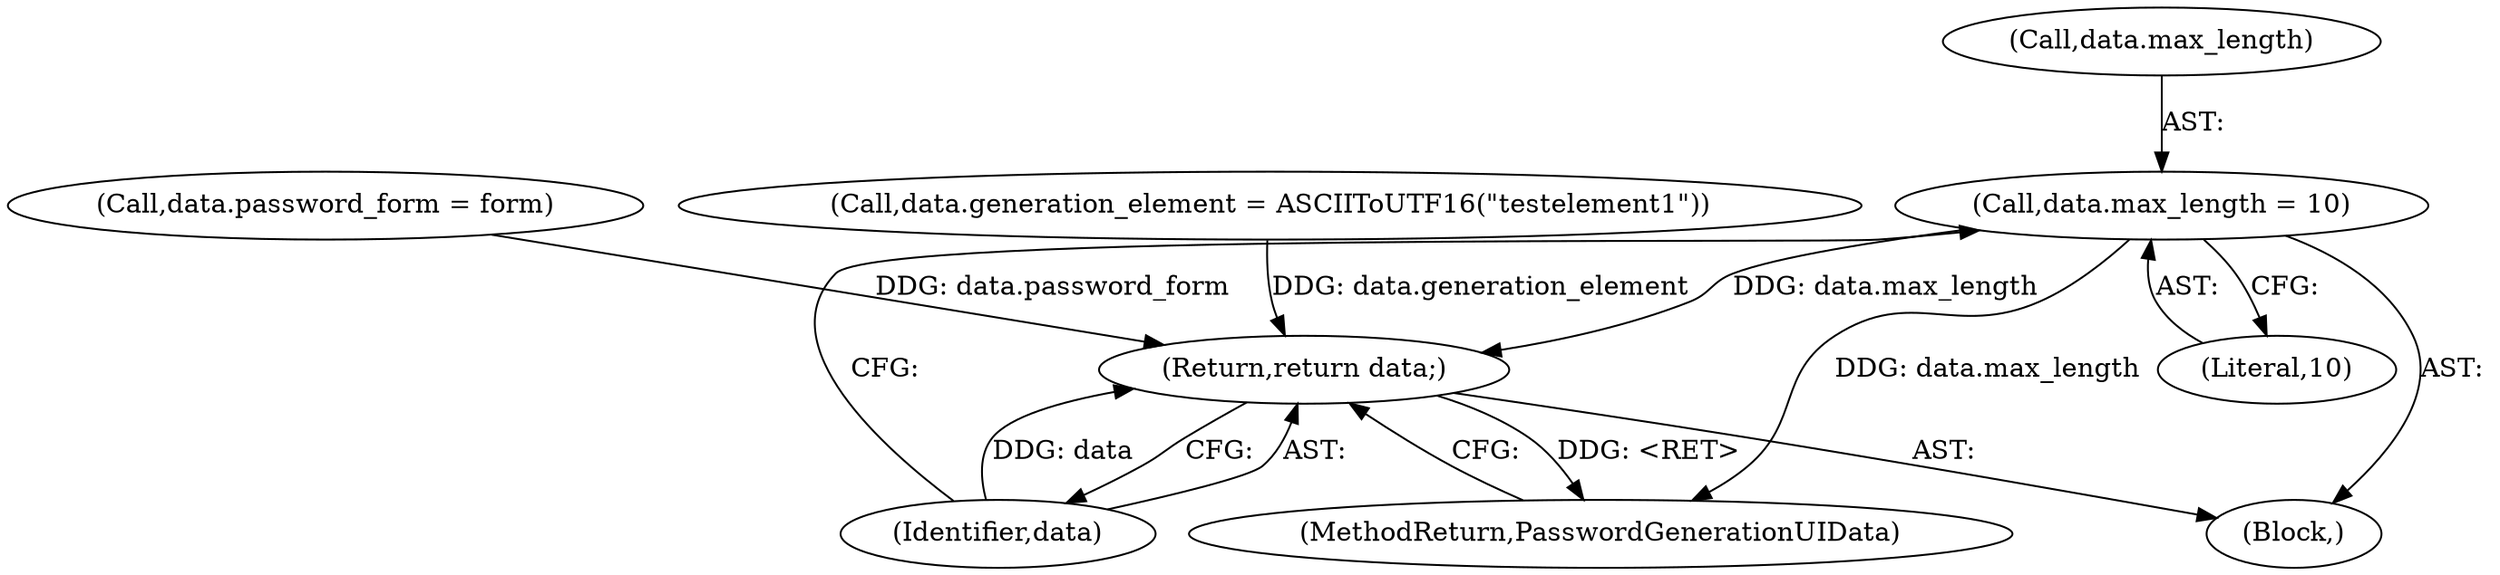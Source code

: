 digraph "1_Chrome_961d0cda4cfc3bcf04aa48ccc32772d63af12d9b_15@del" {
"1000136" [label="(Call,data.max_length = 10)"];
"1000141" [label="(Return,return data;)"];
"1000137" [label="(Call,data.max_length)"];
"1000143" [label="(MethodReturn,PasswordGenerationUIData)"];
"1000136" [label="(Call,data.max_length = 10)"];
"1000142" [label="(Identifier,data)"];
"1000125" [label="(Call,data.password_form = form)"];
"1000140" [label="(Literal,10)"];
"1000141" [label="(Return,return data;)"];
"1000130" [label="(Call,data.generation_element = ASCIIToUTF16(\"testelement1\"))"];
"1000101" [label="(Block,)"];
"1000136" -> "1000101"  [label="AST: "];
"1000136" -> "1000140"  [label="CFG: "];
"1000137" -> "1000136"  [label="AST: "];
"1000140" -> "1000136"  [label="AST: "];
"1000142" -> "1000136"  [label="CFG: "];
"1000136" -> "1000143"  [label="DDG: data.max_length"];
"1000136" -> "1000141"  [label="DDG: data.max_length"];
"1000141" -> "1000101"  [label="AST: "];
"1000141" -> "1000142"  [label="CFG: "];
"1000142" -> "1000141"  [label="AST: "];
"1000143" -> "1000141"  [label="CFG: "];
"1000141" -> "1000143"  [label="DDG: <RET>"];
"1000142" -> "1000141"  [label="DDG: data"];
"1000125" -> "1000141"  [label="DDG: data.password_form"];
"1000130" -> "1000141"  [label="DDG: data.generation_element"];
}
